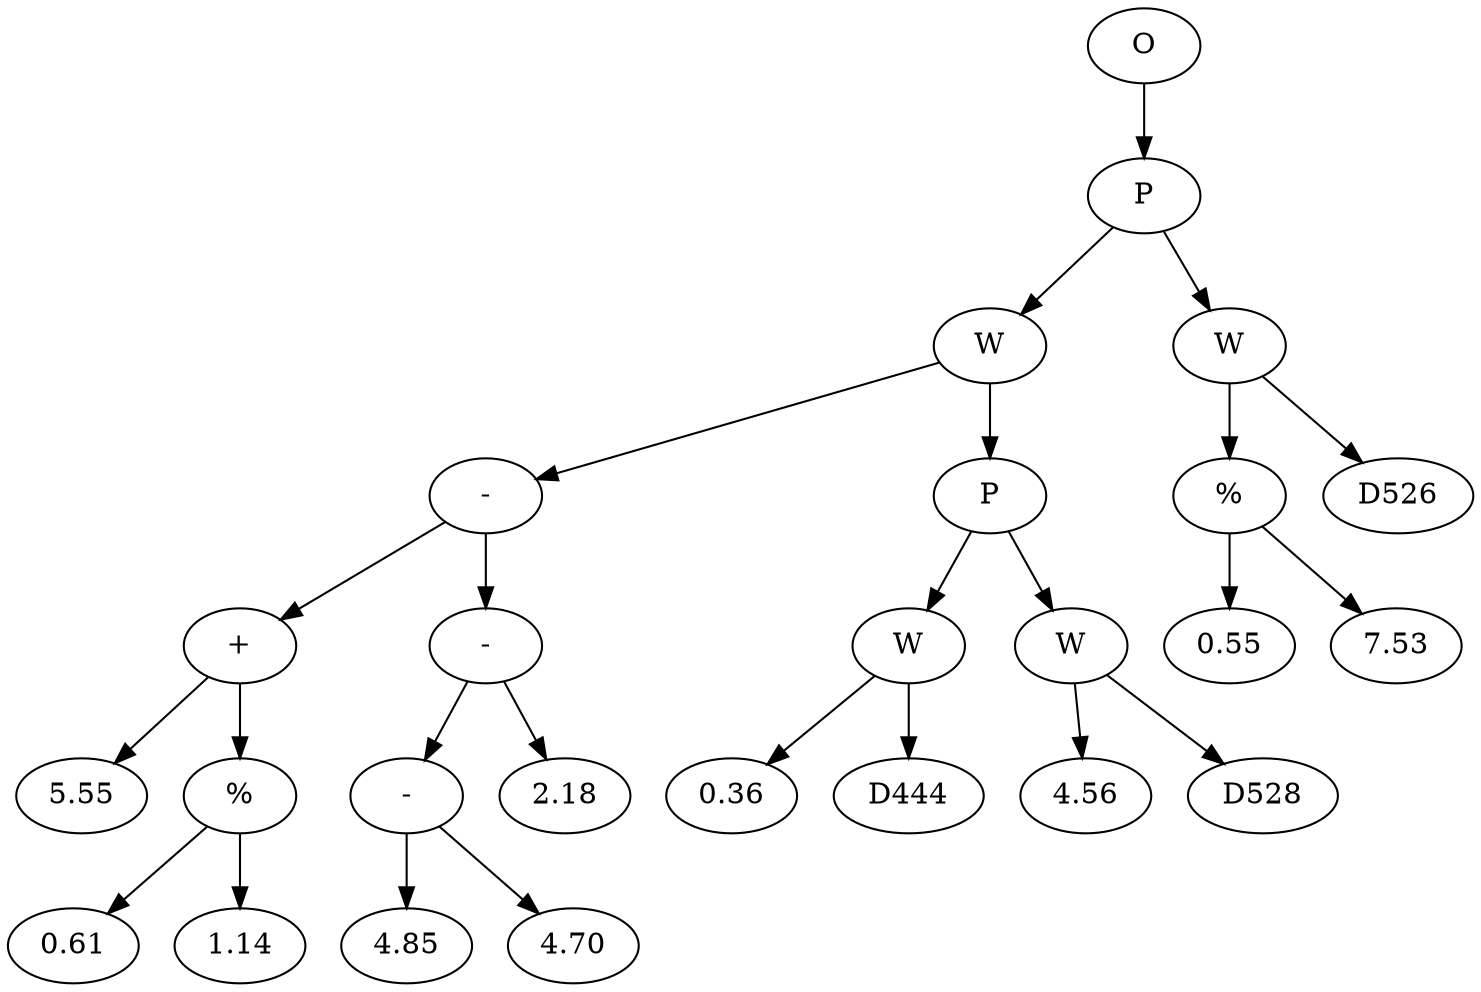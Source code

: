 // Tree
digraph {
	3235282 [label=O]
	3235283 [label=P]
	3235282 -> 3235283
	3235284 [label=W]
	3235283 -> 3235284
	3235285 [label="-"]
	3235284 -> 3235285
	3235286 [label="+"]
	3235285 -> 3235286
	3235287 [label=5.55]
	3235286 -> 3235287
	3235288 [label="%"]
	3235286 -> 3235288
	3235289 [label=0.61]
	3235288 -> 3235289
	3235290 [label=1.14]
	3235288 -> 3235290
	3235291 [label="-"]
	3235285 -> 3235291
	3235292 [label="-"]
	3235291 -> 3235292
	3235293 [label=4.85]
	3235292 -> 3235293
	3235294 [label=4.70]
	3235292 -> 3235294
	3235295 [label=2.18]
	3235291 -> 3235295
	3235296 [label=P]
	3235284 -> 3235296
	3235297 [label=W]
	3235296 -> 3235297
	3235298 [label=0.36]
	3235297 -> 3235298
	3235299 [label=D444]
	3235297 -> 3235299
	3235300 [label=W]
	3235296 -> 3235300
	3235301 [label=4.56]
	3235300 -> 3235301
	3235302 [label=D528]
	3235300 -> 3235302
	3235303 [label=W]
	3235283 -> 3235303
	3235304 [label="%"]
	3235303 -> 3235304
	3235305 [label=0.55]
	3235304 -> 3235305
	3235306 [label=7.53]
	3235304 -> 3235306
	3235307 [label=D526]
	3235303 -> 3235307
}
